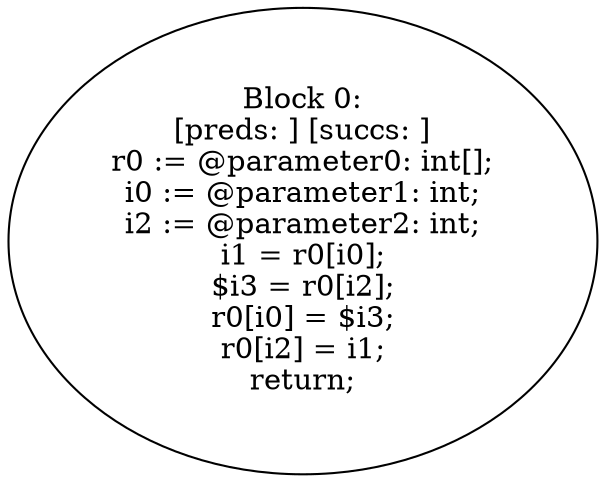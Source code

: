 digraph "unitGraph" {
    "Block 0:
[preds: ] [succs: ]
r0 := @parameter0: int[];
i0 := @parameter1: int;
i2 := @parameter2: int;
i1 = r0[i0];
$i3 = r0[i2];
r0[i0] = $i3;
r0[i2] = i1;
return;
"
}
